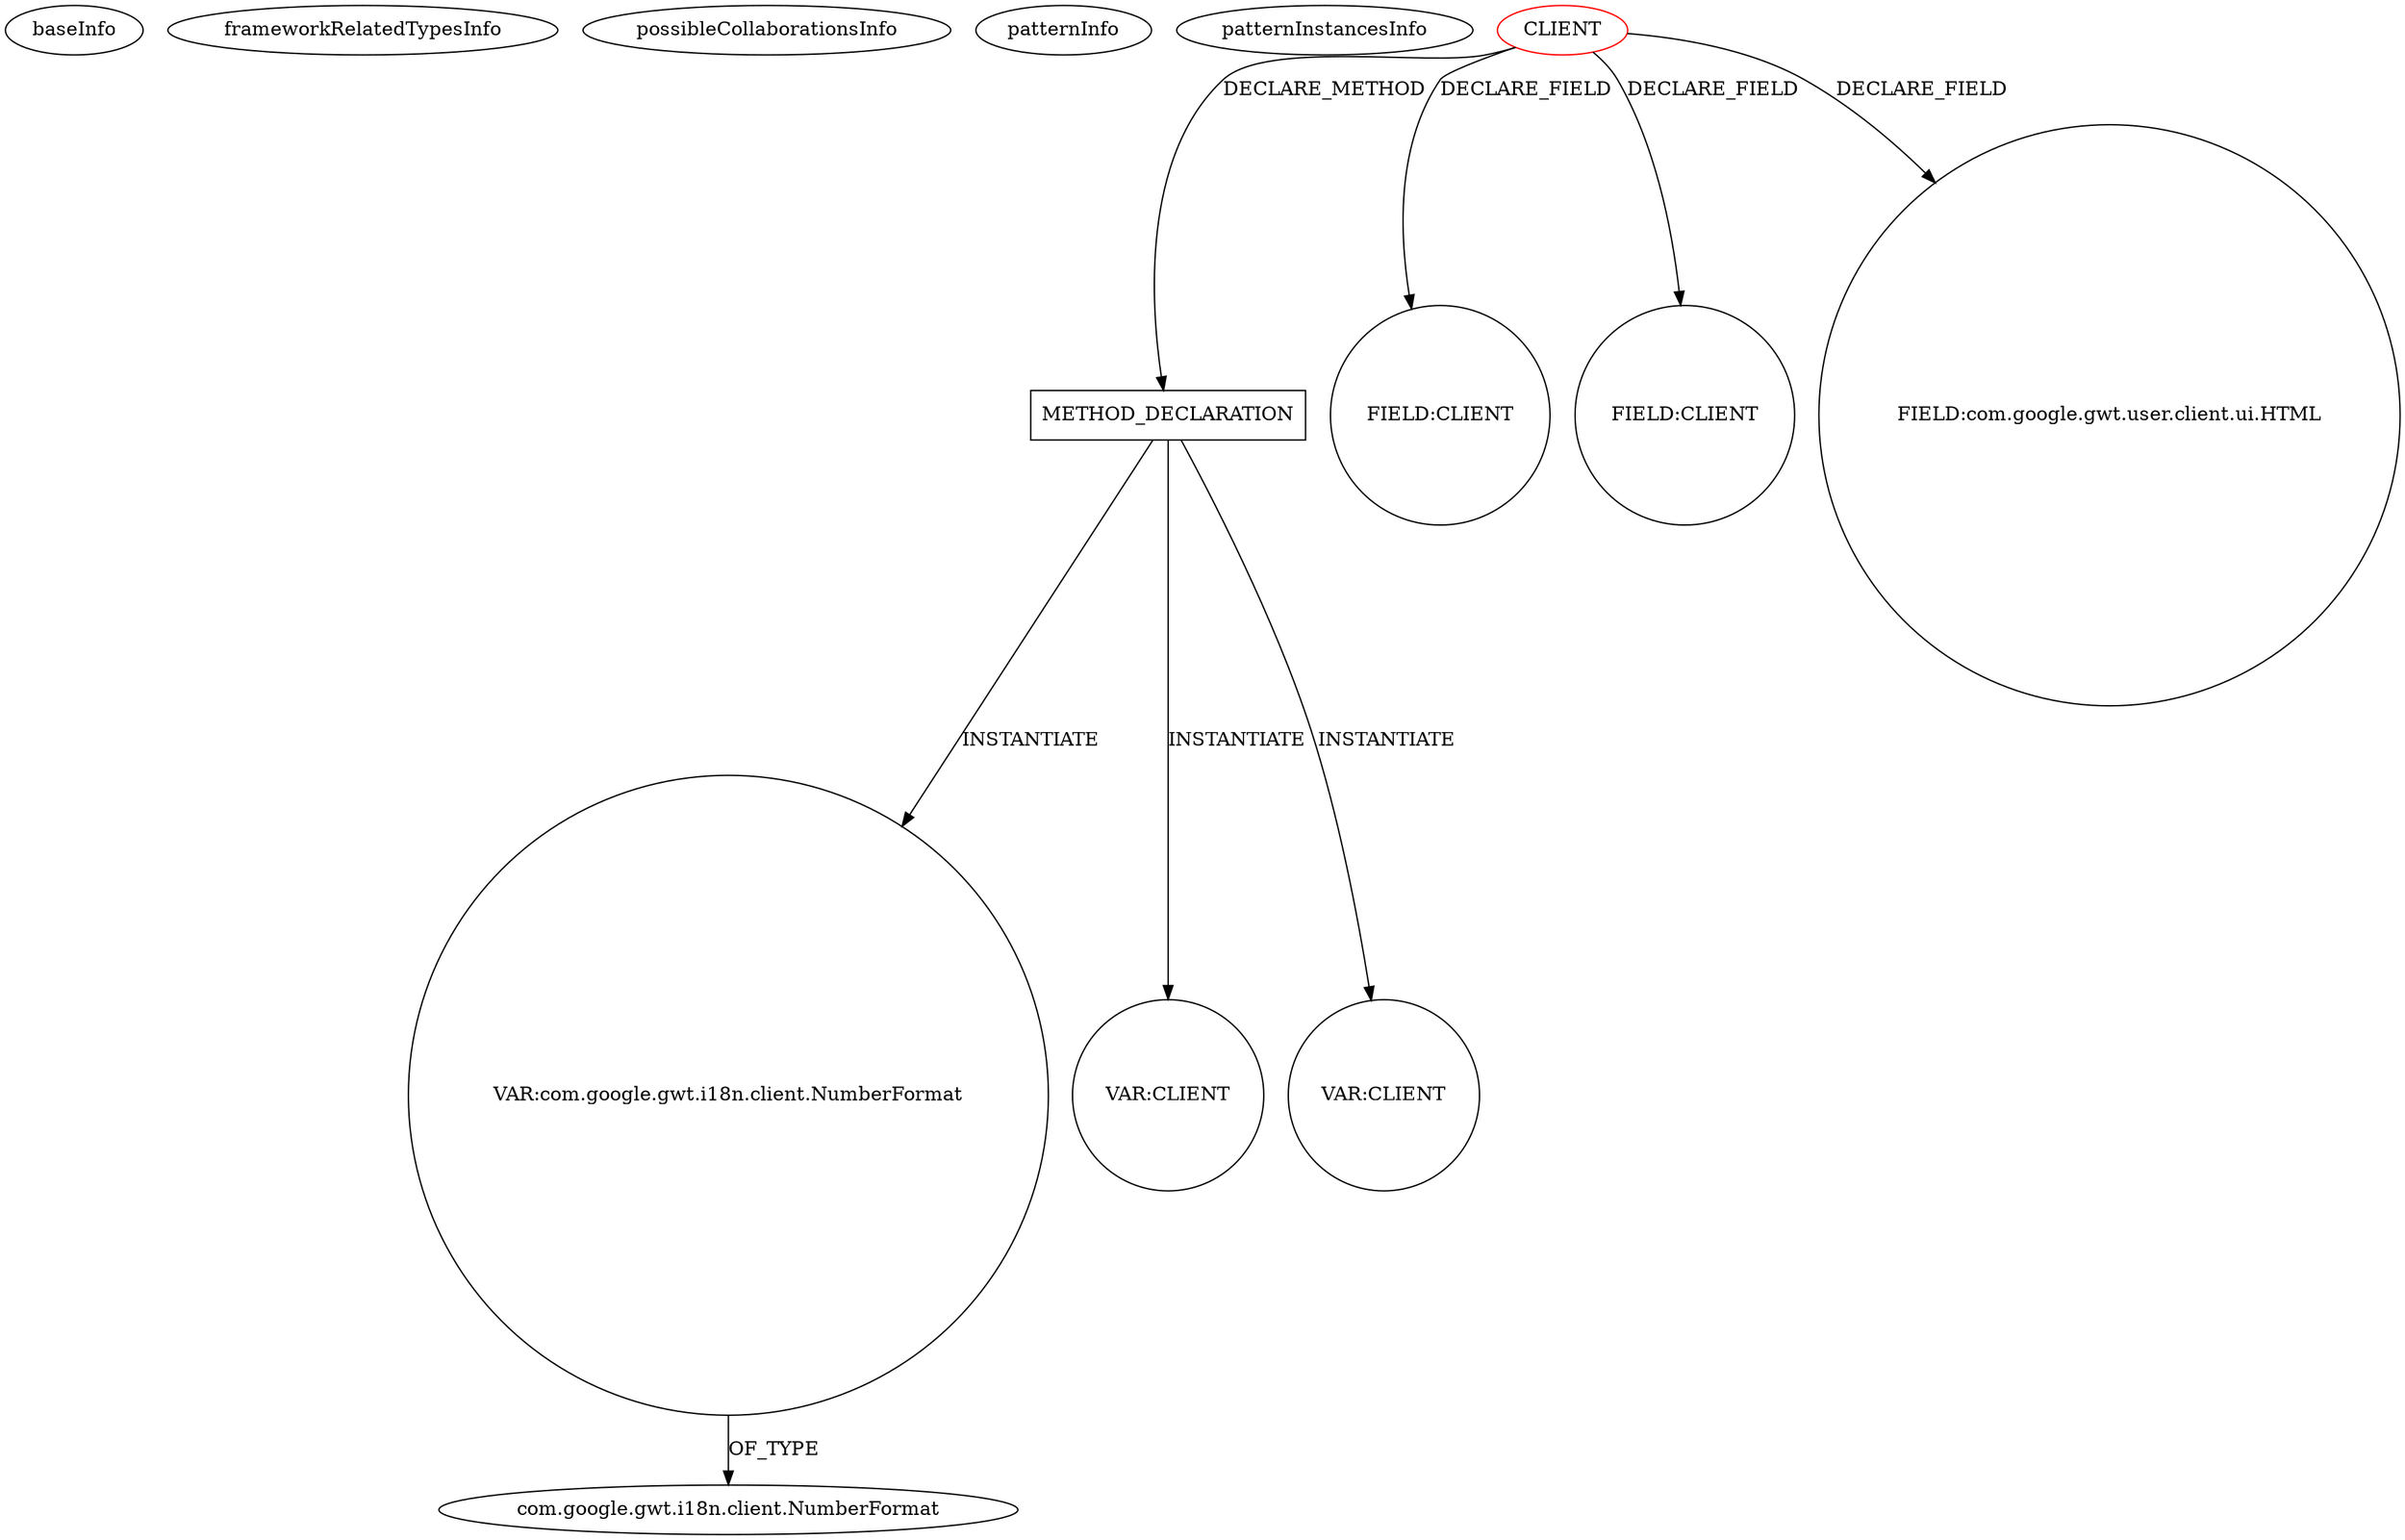 digraph {
baseInfo[graphId=1489,category="pattern",isAnonymous=false,possibleRelation=false]
frameworkRelatedTypesInfo[]
possibleCollaborationsInfo[]
patternInfo[frequency=2.0,patternRootClient=0]
patternInstancesInfo[0="WSDOT-WSDOT-Search-GWT~/WSDOT-WSDOT-Search-GWT/WSDOT-Search-GWT-master/src/gov/wa/wsdot/search/client/SearchWidget.java~SearchWidget~449",1="daonb-obudget~/daonb-obudget/obudget-master/src/client/src/org/obudget/client/Application.java~Application~1154"]
282[label="com.google.gwt.i18n.client.NumberFormat",vertexType="FRAMEWORK_CLASS_TYPE",isFrameworkType=false]
391[label="VAR:com.google.gwt.i18n.client.NumberFormat",vertexType="VARIABLE_EXPRESION",isFrameworkType=false,shape=circle]
196[label="METHOD_DECLARATION",vertexType="CLIENT_METHOD_DECLARATION",isFrameworkType=false,shape=box]
0[label="CLIENT",vertexType="ROOT_CLIENT_CLASS_DECLARATION",isFrameworkType=false,color=red]
432[label="VAR:CLIENT",vertexType="VARIABLE_EXPRESION",isFrameworkType=false,shape=circle]
12[label="FIELD:CLIENT",vertexType="FIELD_DECLARATION",isFrameworkType=false,shape=circle]
435[label="VAR:CLIENT",vertexType="VARIABLE_EXPRESION",isFrameworkType=false,shape=circle]
4[label="FIELD:CLIENT",vertexType="FIELD_DECLARATION",isFrameworkType=false,shape=circle]
25[label="FIELD:com.google.gwt.user.client.ui.HTML",vertexType="FIELD_DECLARATION",isFrameworkType=false,shape=circle]
0->25[label="DECLARE_FIELD"]
0->4[label="DECLARE_FIELD"]
196->435[label="INSTANTIATE"]
0->196[label="DECLARE_METHOD"]
0->12[label="DECLARE_FIELD"]
391->282[label="OF_TYPE"]
196->432[label="INSTANTIATE"]
196->391[label="INSTANTIATE"]
}
